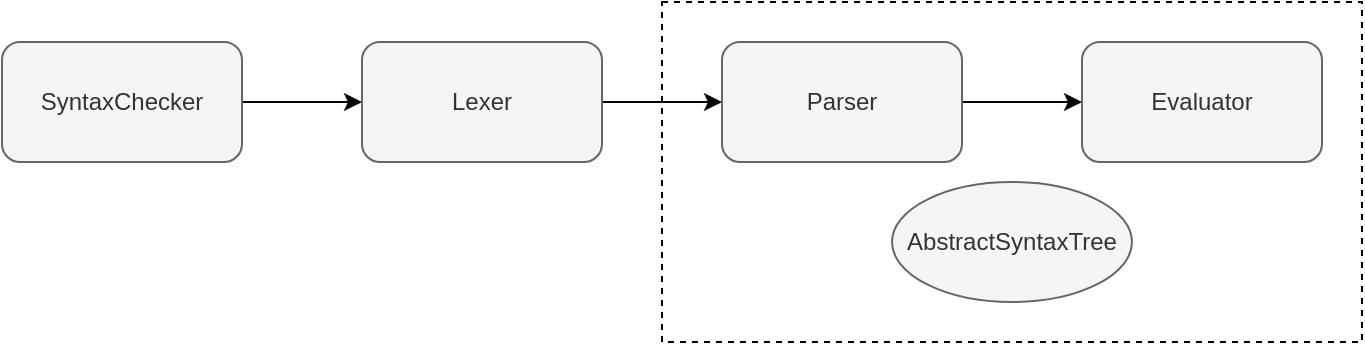 <mxfile version="13.1.14" type="device"><diagram id="x3Ctk_EYC_AmzoJDMBMS" name="Page-1"><mxGraphModel dx="1422" dy="756" grid="1" gridSize="10" guides="1" tooltips="1" connect="1" arrows="1" fold="1" page="1" pageScale="1" pageWidth="850" pageHeight="1100" math="0" shadow="0"><root><mxCell id="0"/><mxCell id="1" parent="0"/><mxCell id="8WYt6iEhvWml8QqvgriQ-9" value="" style="rounded=0;whiteSpace=wrap;html=1;dashed=1;fillColor=none;" vertex="1" parent="1"><mxGeometry x="390" y="220" width="350" height="170" as="geometry"/></mxCell><mxCell id="8WYt6iEhvWml8QqvgriQ-6" style="edgeStyle=orthogonalEdgeStyle;rounded=0;orthogonalLoop=1;jettySize=auto;html=1;exitX=1;exitY=0.5;exitDx=0;exitDy=0;entryX=0;entryY=0.5;entryDx=0;entryDy=0;" edge="1" parent="1" source="8WYt6iEhvWml8QqvgriQ-2" target="8WYt6iEhvWml8QqvgriQ-3"><mxGeometry relative="1" as="geometry"/></mxCell><mxCell id="8WYt6iEhvWml8QqvgriQ-2" value="SyntaxChecker" style="rounded=1;whiteSpace=wrap;html=1;fillColor=#f5f5f5;strokeColor=#666666;fontColor=#333333;" vertex="1" parent="1"><mxGeometry x="60" y="240" width="120" height="60" as="geometry"/></mxCell><mxCell id="8WYt6iEhvWml8QqvgriQ-7" style="edgeStyle=orthogonalEdgeStyle;rounded=0;orthogonalLoop=1;jettySize=auto;html=1;exitX=1;exitY=0.5;exitDx=0;exitDy=0;entryX=0;entryY=0.5;entryDx=0;entryDy=0;" edge="1" parent="1" source="8WYt6iEhvWml8QqvgriQ-3" target="8WYt6iEhvWml8QqvgriQ-4"><mxGeometry relative="1" as="geometry"/></mxCell><mxCell id="8WYt6iEhvWml8QqvgriQ-3" value="Lexer" style="rounded=1;whiteSpace=wrap;html=1;fillColor=#f5f5f5;strokeColor=#666666;fontColor=#333333;" vertex="1" parent="1"><mxGeometry x="240" y="240" width="120" height="60" as="geometry"/></mxCell><mxCell id="8WYt6iEhvWml8QqvgriQ-8" style="edgeStyle=orthogonalEdgeStyle;rounded=0;orthogonalLoop=1;jettySize=auto;html=1;exitX=1;exitY=0.5;exitDx=0;exitDy=0;entryX=0;entryY=0.5;entryDx=0;entryDy=0;" edge="1" parent="1" source="8WYt6iEhvWml8QqvgriQ-4" target="8WYt6iEhvWml8QqvgriQ-5"><mxGeometry relative="1" as="geometry"/></mxCell><mxCell id="8WYt6iEhvWml8QqvgriQ-4" value="&lt;div&gt;Parser&lt;/div&gt;" style="rounded=1;whiteSpace=wrap;html=1;fillColor=#f5f5f5;strokeColor=#666666;fontColor=#333333;" vertex="1" parent="1"><mxGeometry x="420" y="240" width="120" height="60" as="geometry"/></mxCell><mxCell id="8WYt6iEhvWml8QqvgriQ-5" value="Evaluator" style="rounded=1;whiteSpace=wrap;html=1;fillColor=#f5f5f5;strokeColor=#666666;fontColor=#333333;" vertex="1" parent="1"><mxGeometry x="600" y="240" width="120" height="60" as="geometry"/></mxCell><mxCell id="8WYt6iEhvWml8QqvgriQ-10" value="AbstractSyntaxTree" style="ellipse;whiteSpace=wrap;html=1;fillColor=#f5f5f5;strokeColor=#666666;fontColor=#333333;" vertex="1" parent="1"><mxGeometry x="505" y="310" width="120" height="60" as="geometry"/></mxCell></root></mxGraphModel></diagram></mxfile>